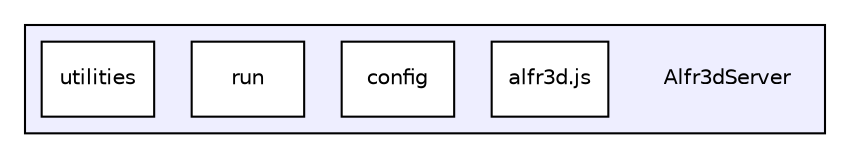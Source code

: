 digraph "Alfr3dServer" {
  compound=true
  node [ fontsize="10", fontname="Helvetica"];
  edge [ labelfontsize="10", labelfontname="Helvetica"];
  subgraph clusterdir_5aff9b9d3e98484c2dea147a93674523 {
    graph [ bgcolor="#eeeeff", pencolor="black", label="" URL="dir_5aff9b9d3e98484c2dea147a93674523.html"];
    dir_5aff9b9d3e98484c2dea147a93674523 [shape=plaintext label="Alfr3dServer"];
    dir_dbcd384d99a46700ba5ed32f9355e20f [shape=box label="alfr3d.js" color="black" fillcolor="white" style="filled" URL="dir_dbcd384d99a46700ba5ed32f9355e20f.html"];
    dir_0994b82e190c9309b360e6caf166de06 [shape=box label="config" color="black" fillcolor="white" style="filled" URL="dir_0994b82e190c9309b360e6caf166de06.html"];
    dir_c3add3d9ab86ec9dc370b66fe55e2a19 [shape=box label="run" color="black" fillcolor="white" style="filled" URL="dir_c3add3d9ab86ec9dc370b66fe55e2a19.html"];
    dir_9084f4c5bebd2ef94ceaa2d8a4cb310e [shape=box label="utilities" color="black" fillcolor="white" style="filled" URL="dir_9084f4c5bebd2ef94ceaa2d8a4cb310e.html"];
  }
}
